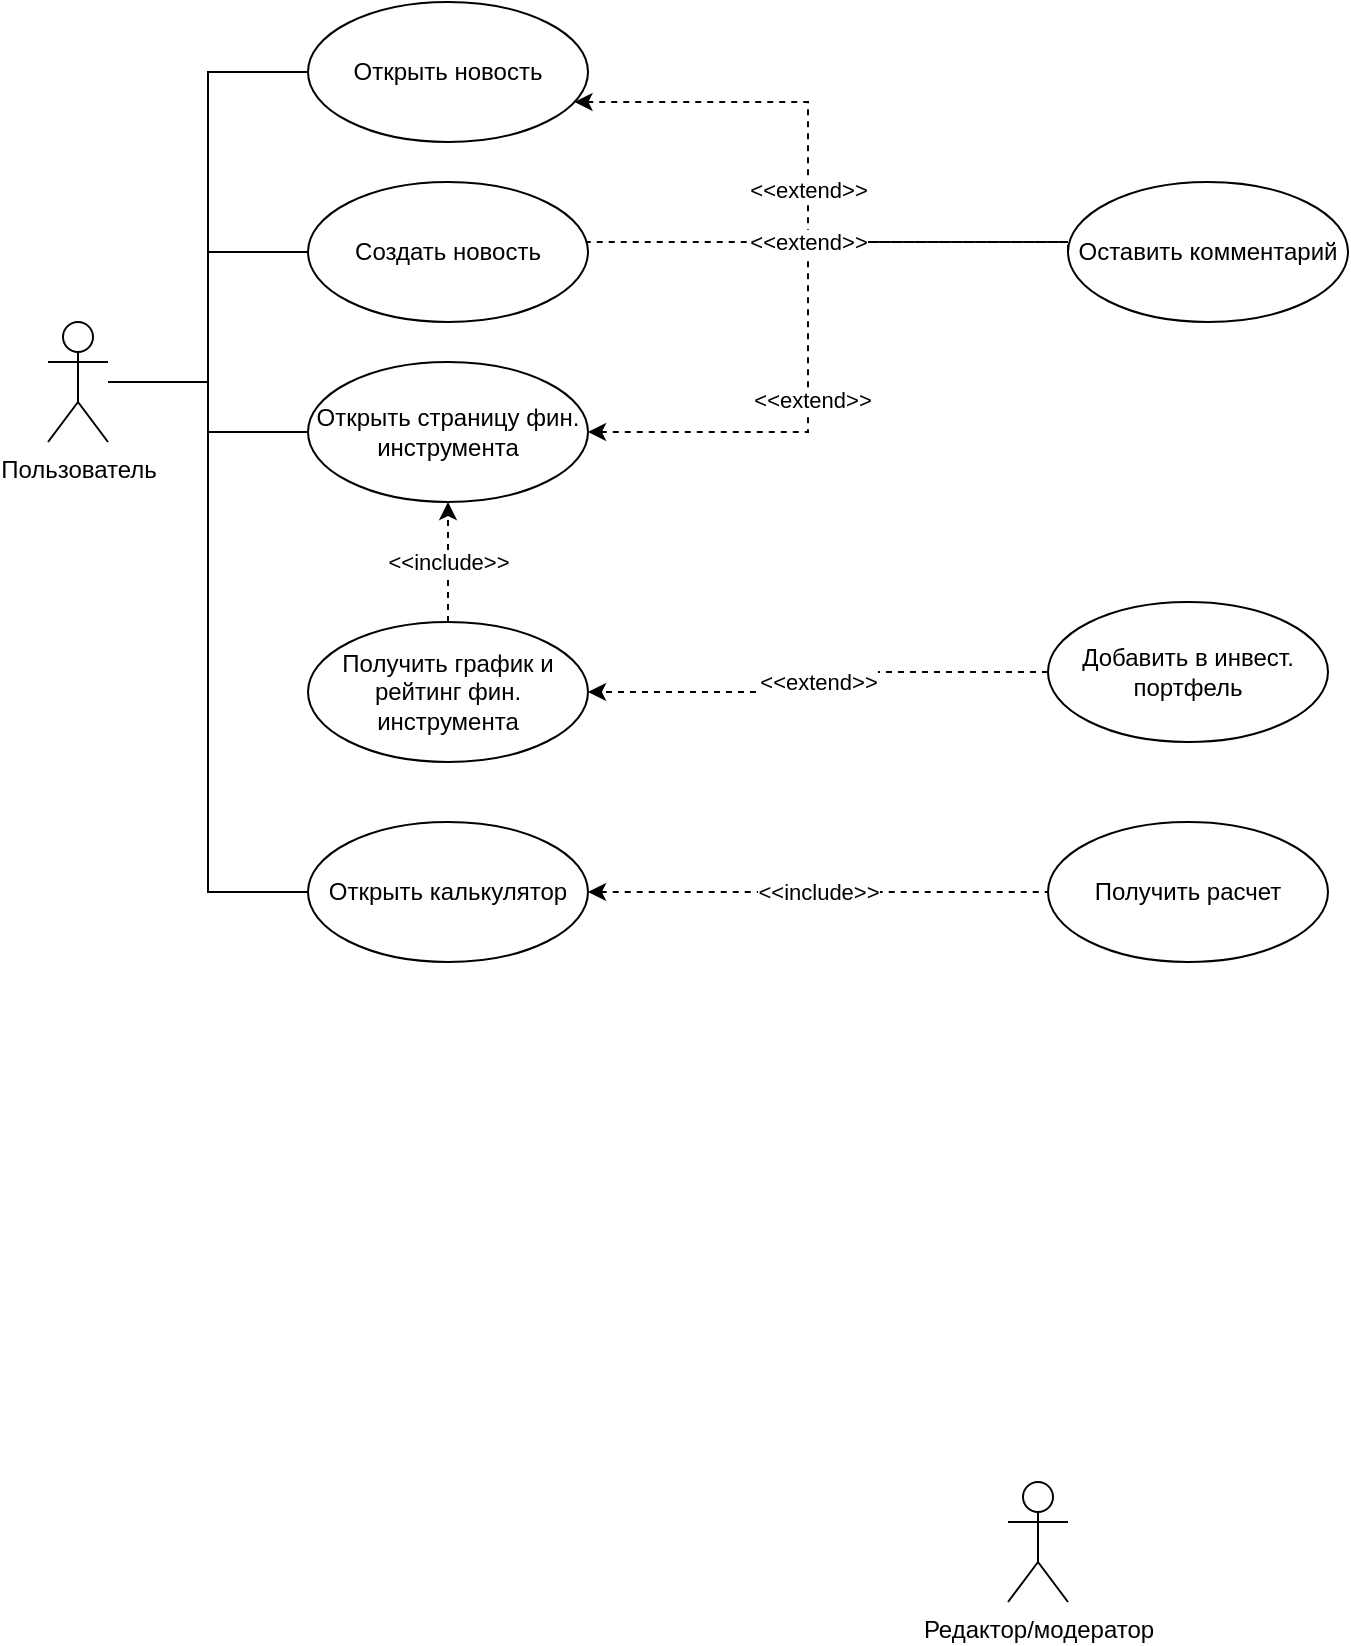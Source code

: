 <mxfile version="21.2.1" type="github">
  <diagram name="Страница 1" id="xR59lH6d2-E03E9zhywz">
    <mxGraphModel dx="1195" dy="637" grid="1" gridSize="10" guides="1" tooltips="1" connect="1" arrows="1" fold="1" page="1" pageScale="1" pageWidth="827" pageHeight="1169" math="0" shadow="0">
      <root>
        <mxCell id="0" />
        <mxCell id="1" parent="0" />
        <mxCell id="UflsmpYnDKdmwoiEGrax-7" style="edgeStyle=orthogonalEdgeStyle;rounded=0;orthogonalLoop=1;jettySize=auto;html=1;entryX=0;entryY=0.5;entryDx=0;entryDy=0;endArrow=none;endFill=0;" edge="1" parent="1" source="e6YBmaZZbLYmCsvvOriS-1" target="UflsmpYnDKdmwoiEGrax-2">
          <mxGeometry relative="1" as="geometry" />
        </mxCell>
        <mxCell id="UflsmpYnDKdmwoiEGrax-8" style="edgeStyle=orthogonalEdgeStyle;rounded=0;orthogonalLoop=1;jettySize=auto;html=1;entryX=0;entryY=0.5;entryDx=0;entryDy=0;endArrow=none;endFill=0;" edge="1" parent="1" source="e6YBmaZZbLYmCsvvOriS-1" target="e6YBmaZZbLYmCsvvOriS-7">
          <mxGeometry relative="1" as="geometry" />
        </mxCell>
        <mxCell id="UflsmpYnDKdmwoiEGrax-9" style="edgeStyle=orthogonalEdgeStyle;rounded=0;orthogonalLoop=1;jettySize=auto;html=1;entryX=0;entryY=0.5;entryDx=0;entryDy=0;endArrow=none;endFill=0;" edge="1" parent="1" source="e6YBmaZZbLYmCsvvOriS-1" target="e6YBmaZZbLYmCsvvOriS-13">
          <mxGeometry relative="1" as="geometry" />
        </mxCell>
        <mxCell id="UflsmpYnDKdmwoiEGrax-30" style="edgeStyle=orthogonalEdgeStyle;rounded=0;orthogonalLoop=1;jettySize=auto;html=1;entryX=0;entryY=0.5;entryDx=0;entryDy=0;endArrow=none;endFill=0;" edge="1" parent="1" source="e6YBmaZZbLYmCsvvOriS-1" target="UflsmpYnDKdmwoiEGrax-27">
          <mxGeometry relative="1" as="geometry" />
        </mxCell>
        <mxCell id="e6YBmaZZbLYmCsvvOriS-1" value="Пользователь" style="shape=umlActor;verticalLabelPosition=bottom;verticalAlign=top;html=1;" parent="1" vertex="1">
          <mxGeometry x="60" y="180" width="30" height="60" as="geometry" />
        </mxCell>
        <mxCell id="e6YBmaZZbLYmCsvvOriS-2" value="Редактор/модератор" style="shape=umlActor;verticalLabelPosition=bottom;verticalAlign=top;html=1;" parent="1" vertex="1">
          <mxGeometry x="540" y="760" width="30" height="60" as="geometry" />
        </mxCell>
        <mxCell id="UflsmpYnDKdmwoiEGrax-6" value="&amp;lt;&amp;lt;extend&amp;gt;&amp;gt;" style="edgeStyle=orthogonalEdgeStyle;rounded=0;orthogonalLoop=1;jettySize=auto;html=1;entryX=0;entryY=0.5;entryDx=0;entryDy=0;dashed=1;startArrow=classic;startFill=1;endArrow=none;endFill=0;" edge="1" parent="1" source="e6YBmaZZbLYmCsvvOriS-7" target="e6YBmaZZbLYmCsvvOriS-8">
          <mxGeometry relative="1" as="geometry">
            <Array as="points">
              <mxPoint x="440" y="70" />
              <mxPoint x="440" y="140" />
            </Array>
            <mxPoint as="offset" />
          </mxGeometry>
        </mxCell>
        <mxCell id="e6YBmaZZbLYmCsvvOriS-7" value="Открыть новость" style="ellipse;whiteSpace=wrap;html=1;" parent="1" vertex="1">
          <mxGeometry x="190" y="20" width="140" height="70" as="geometry" />
        </mxCell>
        <mxCell id="e6YBmaZZbLYmCsvvOriS-8" value="Оставить комментарий" style="ellipse;whiteSpace=wrap;html=1;" parent="1" vertex="1">
          <mxGeometry x="570" y="110" width="140" height="70" as="geometry" />
        </mxCell>
        <mxCell id="UflsmpYnDKdmwoiEGrax-15" value="&amp;lt;&amp;lt;include&amp;gt;&amp;gt;" style="edgeStyle=orthogonalEdgeStyle;rounded=0;orthogonalLoop=1;jettySize=auto;html=1;entryX=0;entryY=0.5;entryDx=0;entryDy=0;dashed=1;startArrow=classic;startFill=1;endArrow=none;endFill=0;" edge="1" parent="1" source="e6YBmaZZbLYmCsvvOriS-13" target="UflsmpYnDKdmwoiEGrax-13">
          <mxGeometry relative="1" as="geometry" />
        </mxCell>
        <mxCell id="e6YBmaZZbLYmCsvvOriS-13" value="Открыть калькулятор" style="ellipse;whiteSpace=wrap;html=1;" parent="1" vertex="1">
          <mxGeometry x="190" y="430" width="140" height="70" as="geometry" />
        </mxCell>
        <mxCell id="UflsmpYnDKdmwoiEGrax-5" style="edgeStyle=orthogonalEdgeStyle;rounded=0;orthogonalLoop=1;jettySize=auto;html=1;entryX=0;entryY=0.5;entryDx=0;entryDy=0;dashed=1;endArrow=none;endFill=0;startArrow=classic;startFill=1;exitX=1;exitY=0.5;exitDx=0;exitDy=0;" edge="1" parent="1" source="UflsmpYnDKdmwoiEGrax-2" target="e6YBmaZZbLYmCsvvOriS-8">
          <mxGeometry relative="1" as="geometry">
            <Array as="points">
              <mxPoint x="440" y="235" />
              <mxPoint x="440" y="140" />
              <mxPoint x="570" y="140" />
            </Array>
          </mxGeometry>
        </mxCell>
        <mxCell id="UflsmpYnDKdmwoiEGrax-11" value="&amp;lt;&amp;lt;extend&amp;gt;&amp;gt;" style="edgeLabel;html=1;align=center;verticalAlign=middle;resizable=0;points=[];" vertex="1" connectable="0" parent="UflsmpYnDKdmwoiEGrax-5">
          <mxGeometry x="-0.256" y="-2" relative="1" as="geometry">
            <mxPoint as="offset" />
          </mxGeometry>
        </mxCell>
        <mxCell id="UflsmpYnDKdmwoiEGrax-2" value="Открыть страницу фин. инструмента" style="ellipse;whiteSpace=wrap;html=1;" vertex="1" parent="1">
          <mxGeometry x="190" y="200" width="140" height="70" as="geometry" />
        </mxCell>
        <mxCell id="UflsmpYnDKdmwoiEGrax-13" value="Получить расчет" style="ellipse;whiteSpace=wrap;html=1;" vertex="1" parent="1">
          <mxGeometry x="560" y="430" width="140" height="70" as="geometry" />
        </mxCell>
        <mxCell id="UflsmpYnDKdmwoiEGrax-22" value="&amp;lt;&amp;lt;include&amp;gt;&amp;gt;" style="edgeStyle=orthogonalEdgeStyle;rounded=0;orthogonalLoop=1;jettySize=auto;html=1;entryX=0.5;entryY=1;entryDx=0;entryDy=0;dashed=1;" edge="1" parent="1" source="UflsmpYnDKdmwoiEGrax-17" target="UflsmpYnDKdmwoiEGrax-2">
          <mxGeometry relative="1" as="geometry" />
        </mxCell>
        <mxCell id="UflsmpYnDKdmwoiEGrax-17" value="Получить график и рейтинг фин. инструмента" style="ellipse;whiteSpace=wrap;html=1;" vertex="1" parent="1">
          <mxGeometry x="190" y="330" width="140" height="70" as="geometry" />
        </mxCell>
        <mxCell id="UflsmpYnDKdmwoiEGrax-25" value="&amp;lt;&amp;lt;extend&amp;gt;&amp;gt;" style="edgeStyle=orthogonalEdgeStyle;rounded=0;orthogonalLoop=1;jettySize=auto;html=1;entryX=1;entryY=0.5;entryDx=0;entryDy=0;dashed=1;" edge="1" parent="1" source="UflsmpYnDKdmwoiEGrax-24" target="UflsmpYnDKdmwoiEGrax-17">
          <mxGeometry relative="1" as="geometry" />
        </mxCell>
        <mxCell id="UflsmpYnDKdmwoiEGrax-24" value="Добавить в инвест. портфель" style="ellipse;whiteSpace=wrap;html=1;" vertex="1" parent="1">
          <mxGeometry x="560" y="320" width="140" height="70" as="geometry" />
        </mxCell>
        <mxCell id="UflsmpYnDKdmwoiEGrax-29" value="&amp;lt;&amp;lt;extend&amp;gt;&amp;gt;" style="edgeStyle=orthogonalEdgeStyle;rounded=0;orthogonalLoop=1;jettySize=auto;html=1;dashed=1;endArrow=none;endFill=0;startArrow=classic;startFill=1;" edge="1" parent="1">
          <mxGeometry relative="1" as="geometry">
            <mxPoint x="310" y="140" as="sourcePoint" />
            <mxPoint x="570" y="140" as="targetPoint" />
          </mxGeometry>
        </mxCell>
        <mxCell id="UflsmpYnDKdmwoiEGrax-27" value="Создать новость" style="ellipse;whiteSpace=wrap;html=1;" vertex="1" parent="1">
          <mxGeometry x="190" y="110" width="140" height="70" as="geometry" />
        </mxCell>
      </root>
    </mxGraphModel>
  </diagram>
</mxfile>
